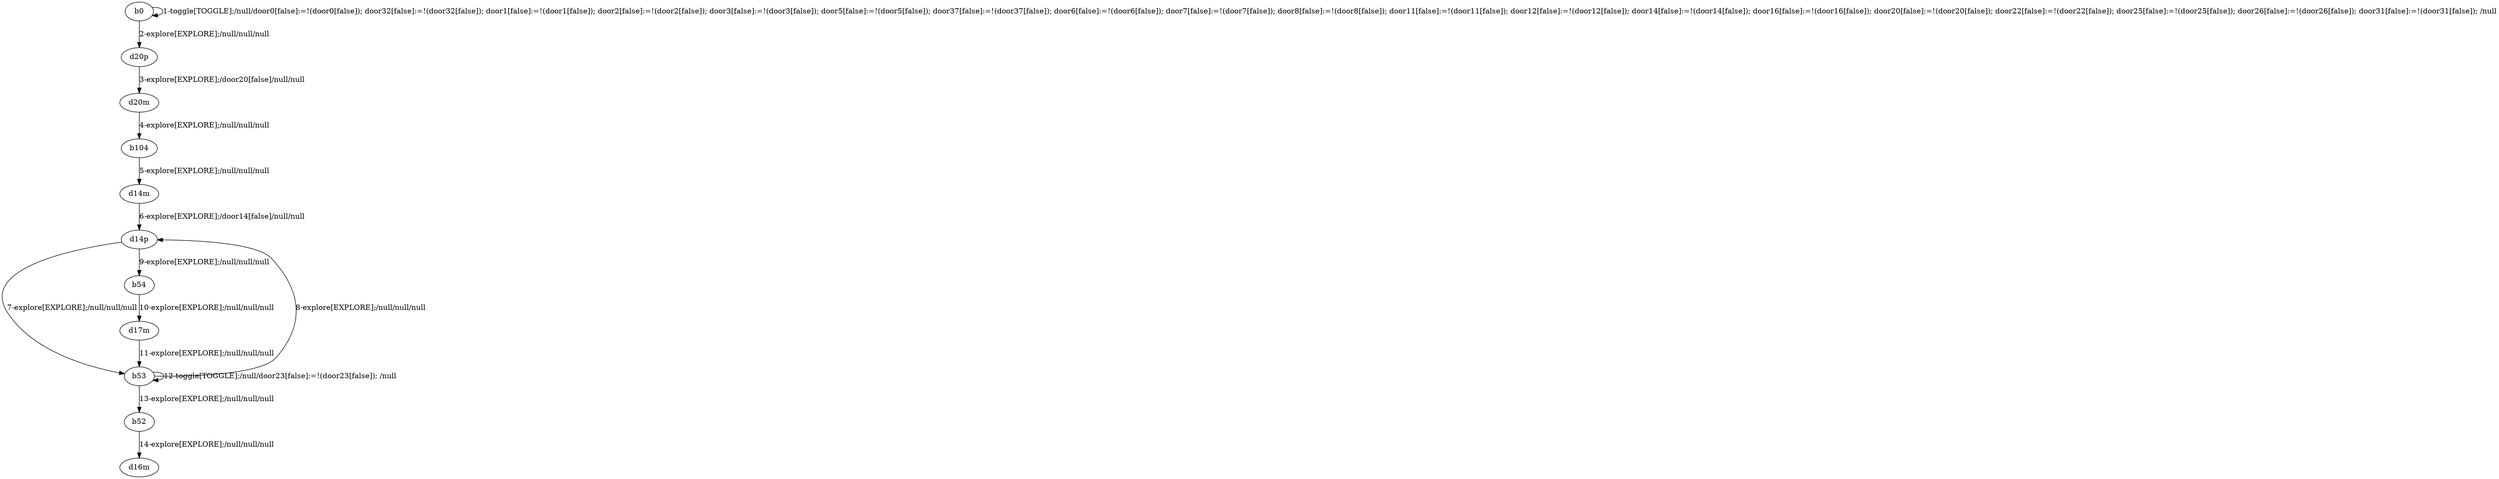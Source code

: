 # Total number of goals covered by this test: 1
# b53 --> b52

digraph g {
"b0" -> "b0" [label = "1-toggle[TOGGLE];/null/door0[false]:=!(door0[false]); door32[false]:=!(door32[false]); door1[false]:=!(door1[false]); door2[false]:=!(door2[false]); door3[false]:=!(door3[false]); door5[false]:=!(door5[false]); door37[false]:=!(door37[false]); door6[false]:=!(door6[false]); door7[false]:=!(door7[false]); door8[false]:=!(door8[false]); door11[false]:=!(door11[false]); door12[false]:=!(door12[false]); door14[false]:=!(door14[false]); door16[false]:=!(door16[false]); door20[false]:=!(door20[false]); door22[false]:=!(door22[false]); door25[false]:=!(door25[false]); door26[false]:=!(door26[false]); door31[false]:=!(door31[false]); /null"];
"b0" -> "d20p" [label = "2-explore[EXPLORE];/null/null/null"];
"d20p" -> "d20m" [label = "3-explore[EXPLORE];/door20[false]/null/null"];
"d20m" -> "b104" [label = "4-explore[EXPLORE];/null/null/null"];
"b104" -> "d14m" [label = "5-explore[EXPLORE];/null/null/null"];
"d14m" -> "d14p" [label = "6-explore[EXPLORE];/door14[false]/null/null"];
"d14p" -> "b53" [label = "7-explore[EXPLORE];/null/null/null"];
"b53" -> "d14p" [label = "8-explore[EXPLORE];/null/null/null"];
"d14p" -> "b54" [label = "9-explore[EXPLORE];/null/null/null"];
"b54" -> "d17m" [label = "10-explore[EXPLORE];/null/null/null"];
"d17m" -> "b53" [label = "11-explore[EXPLORE];/null/null/null"];
"b53" -> "b53" [label = "12-toggle[TOGGLE];/null/door23[false]:=!(door23[false]); /null"];
"b53" -> "b52" [label = "13-explore[EXPLORE];/null/null/null"];
"b52" -> "d16m" [label = "14-explore[EXPLORE];/null/null/null"];
}